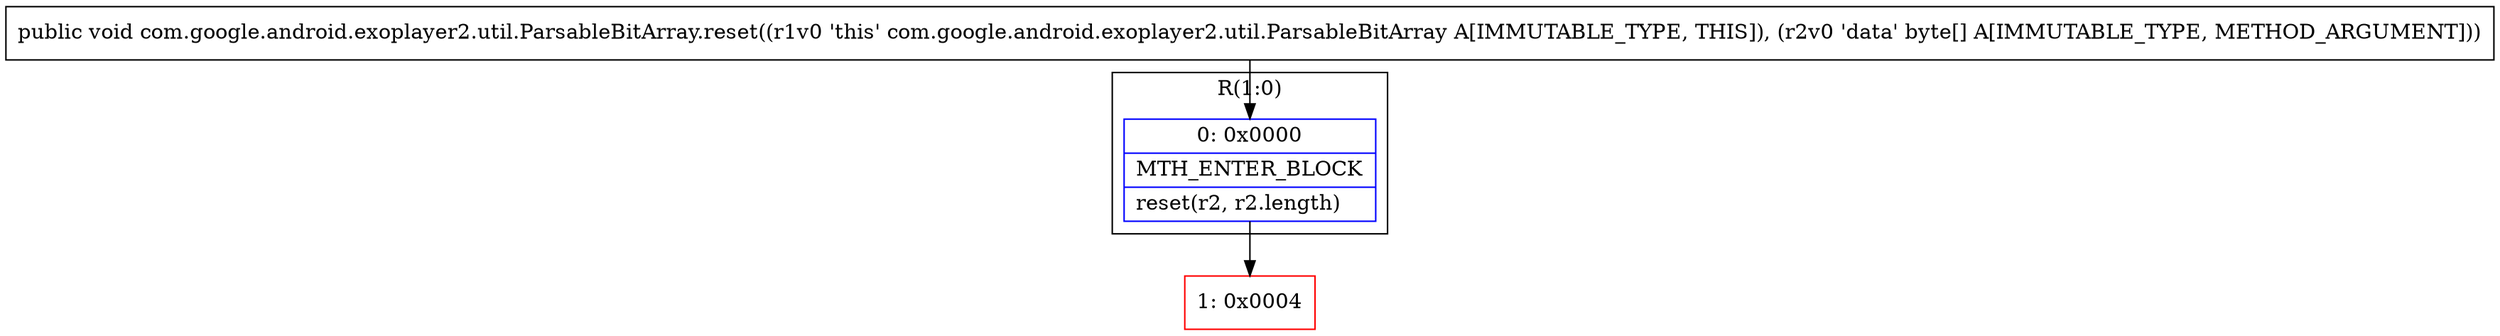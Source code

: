 digraph "CFG forcom.google.android.exoplayer2.util.ParsableBitArray.reset([B)V" {
subgraph cluster_Region_592530782 {
label = "R(1:0)";
node [shape=record,color=blue];
Node_0 [shape=record,label="{0\:\ 0x0000|MTH_ENTER_BLOCK\l|reset(r2, r2.length)\l}"];
}
Node_1 [shape=record,color=red,label="{1\:\ 0x0004}"];
MethodNode[shape=record,label="{public void com.google.android.exoplayer2.util.ParsableBitArray.reset((r1v0 'this' com.google.android.exoplayer2.util.ParsableBitArray A[IMMUTABLE_TYPE, THIS]), (r2v0 'data' byte[] A[IMMUTABLE_TYPE, METHOD_ARGUMENT])) }"];
MethodNode -> Node_0;
Node_0 -> Node_1;
}

